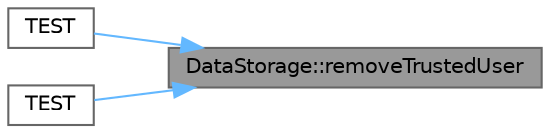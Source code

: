 digraph "DataStorage::removeTrustedUser"
{
 // LATEX_PDF_SIZE
  bgcolor="transparent";
  edge [fontname=Helvetica,fontsize=10,labelfontname=Helvetica,labelfontsize=10];
  node [fontname=Helvetica,fontsize=10,shape=box,height=0.2,width=0.4];
  rankdir="RL";
  Node1 [id="Node000001",label="DataStorage::removeTrustedUser",height=0.2,width=0.4,color="gray40", fillcolor="grey60", style="filled", fontcolor="black",tooltip="Удаляет пользователя из списка доверенных."];
  Node1 -> Node2 [id="edge1_Node000001_Node000002",dir="back",color="steelblue1",style="solid",tooltip=" "];
  Node2 [id="Node000002",label="TEST",height=0.2,width=0.4,color="grey40", fillcolor="white", style="filled",URL="$group__storage__error__tests.html#gafaf9c986883a283bb6a833811c2a4578",tooltip=" "];
  Node1 -> Node3 [id="edge2_Node000001_Node000003",dir="back",color="steelblue1",style="solid",tooltip=" "];
  Node3 [id="Node000003",label="TEST",height=0.2,width=0.4,color="grey40", fillcolor="white", style="filled",URL="$group__storage__tests.html#gac8e18d84c408397a1f0a29566129c091",tooltip=" "];
}
